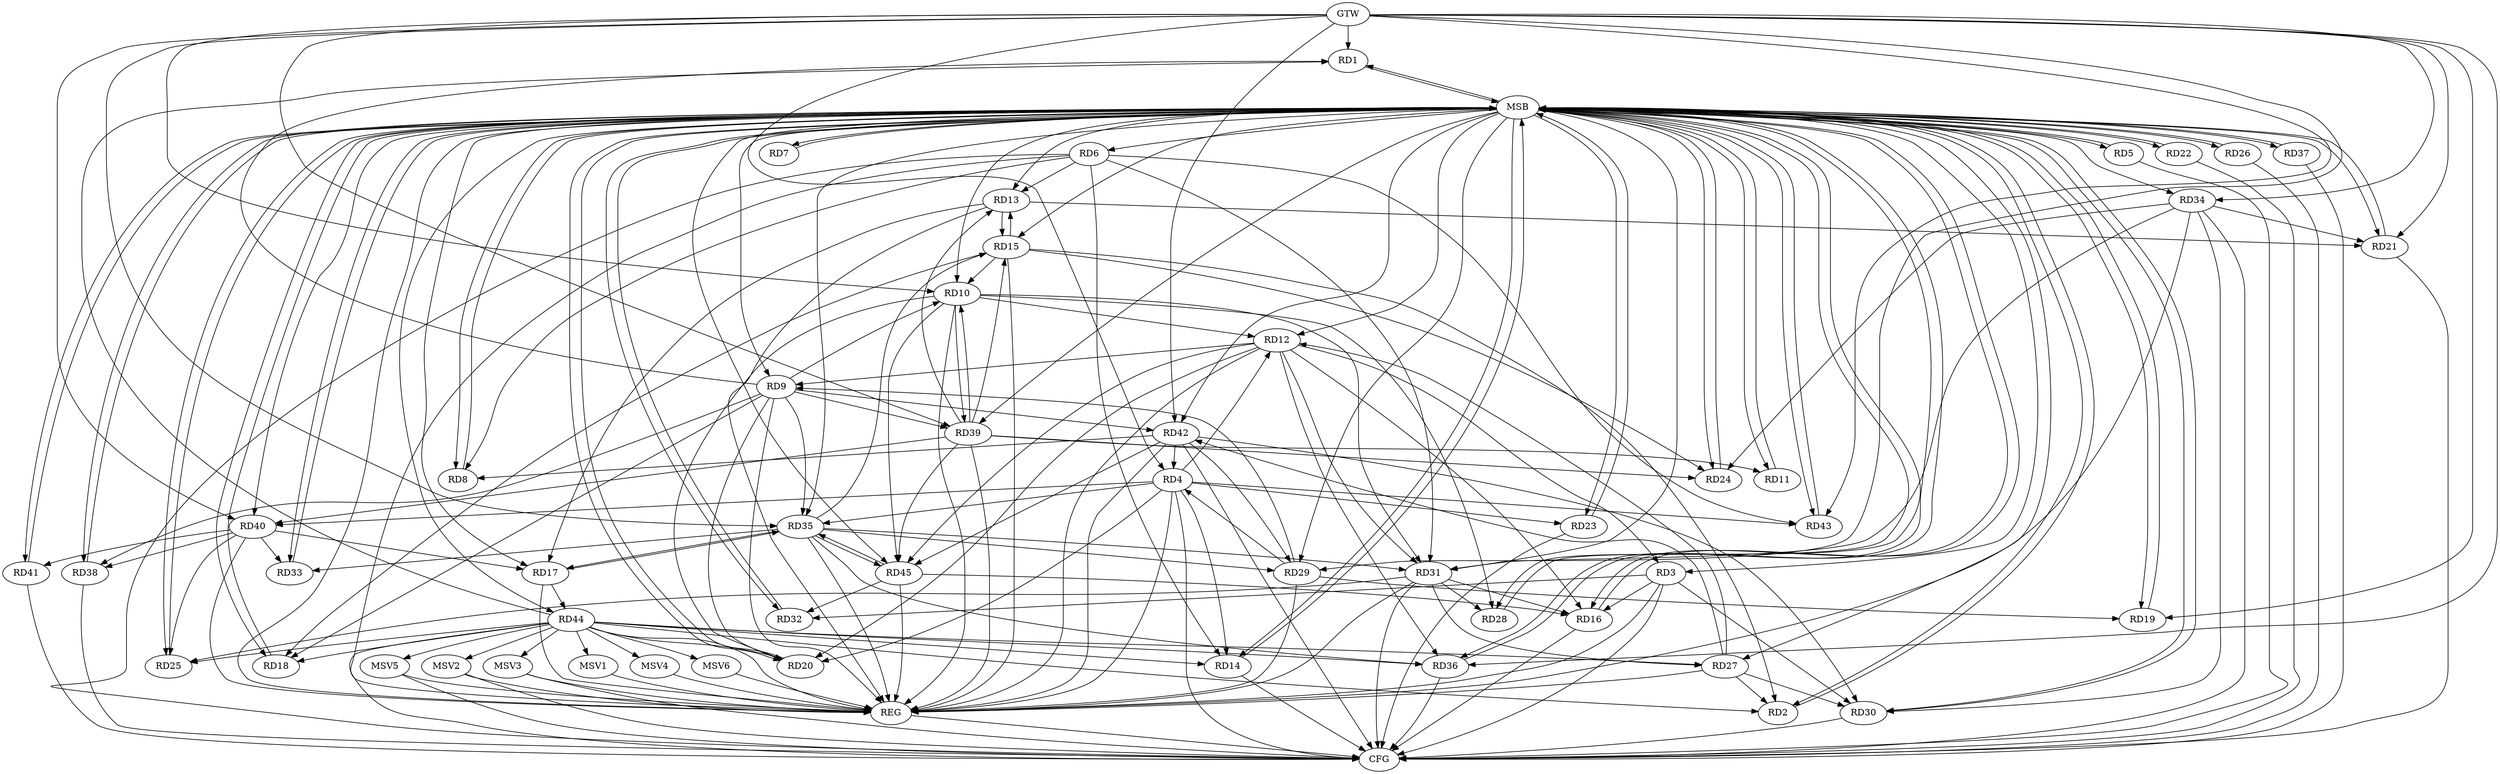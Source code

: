 strict digraph G {
  RD1 [ label="RD1" ];
  RD2 [ label="RD2" ];
  RD3 [ label="RD3" ];
  RD4 [ label="RD4" ];
  RD5 [ label="RD5" ];
  RD6 [ label="RD6" ];
  RD7 [ label="RD7" ];
  RD8 [ label="RD8" ];
  RD9 [ label="RD9" ];
  RD10 [ label="RD10" ];
  RD11 [ label="RD11" ];
  RD12 [ label="RD12" ];
  RD13 [ label="RD13" ];
  RD14 [ label="RD14" ];
  RD15 [ label="RD15" ];
  RD16 [ label="RD16" ];
  RD17 [ label="RD17" ];
  RD18 [ label="RD18" ];
  RD19 [ label="RD19" ];
  RD20 [ label="RD20" ];
  RD21 [ label="RD21" ];
  RD22 [ label="RD22" ];
  RD23 [ label="RD23" ];
  RD24 [ label="RD24" ];
  RD25 [ label="RD25" ];
  RD26 [ label="RD26" ];
  RD27 [ label="RD27" ];
  RD28 [ label="RD28" ];
  RD29 [ label="RD29" ];
  RD30 [ label="RD30" ];
  RD31 [ label="RD31" ];
  RD32 [ label="RD32" ];
  RD33 [ label="RD33" ];
  RD34 [ label="RD34" ];
  RD35 [ label="RD35" ];
  RD36 [ label="RD36" ];
  RD37 [ label="RD37" ];
  RD38 [ label="RD38" ];
  RD39 [ label="RD39" ];
  RD40 [ label="RD40" ];
  RD41 [ label="RD41" ];
  RD42 [ label="RD42" ];
  RD43 [ label="RD43" ];
  RD44 [ label="RD44" ];
  RD45 [ label="RD45" ];
  GTW [ label="GTW" ];
  REG [ label="REG" ];
  MSB [ label="MSB" ];
  CFG [ label="CFG" ];
  MSV1 [ label="MSV1" ];
  MSV2 [ label="MSV2" ];
  MSV3 [ label="MSV3" ];
  MSV4 [ label="MSV4" ];
  MSV5 [ label="MSV5" ];
  MSV6 [ label="MSV6" ];
  RD9 -> RD1;
  RD44 -> RD1;
  RD15 -> RD2;
  RD27 -> RD2;
  RD44 -> RD2;
  RD12 -> RD3;
  RD3 -> RD16;
  RD3 -> RD30;
  RD3 -> RD32;
  RD4 -> RD12;
  RD4 -> RD14;
  RD4 -> RD20;
  RD4 -> RD23;
  RD29 -> RD4;
  RD4 -> RD35;
  RD4 -> RD40;
  RD42 -> RD4;
  RD4 -> RD43;
  RD6 -> RD8;
  RD6 -> RD13;
  RD6 -> RD14;
  RD6 -> RD31;
  RD6 -> RD43;
  RD42 -> RD8;
  RD9 -> RD10;
  RD12 -> RD9;
  RD9 -> RD18;
  RD9 -> RD20;
  RD29 -> RD9;
  RD9 -> RD35;
  RD9 -> RD38;
  RD9 -> RD39;
  RD9 -> RD42;
  RD10 -> RD12;
  RD15 -> RD10;
  RD10 -> RD20;
  RD10 -> RD28;
  RD10 -> RD31;
  RD10 -> RD39;
  RD39 -> RD10;
  RD10 -> RD45;
  RD39 -> RD11;
  RD12 -> RD16;
  RD12 -> RD20;
  RD27 -> RD12;
  RD12 -> RD31;
  RD12 -> RD36;
  RD12 -> RD45;
  RD13 -> RD15;
  RD15 -> RD13;
  RD13 -> RD17;
  RD13 -> RD21;
  RD39 -> RD13;
  RD44 -> RD14;
  RD15 -> RD18;
  RD15 -> RD24;
  RD35 -> RD15;
  RD39 -> RD15;
  RD31 -> RD16;
  RD45 -> RD16;
  RD17 -> RD35;
  RD35 -> RD17;
  RD40 -> RD17;
  RD17 -> RD44;
  RD44 -> RD18;
  RD29 -> RD19;
  RD44 -> RD20;
  RD34 -> RD21;
  RD34 -> RD24;
  RD39 -> RD24;
  RD31 -> RD25;
  RD40 -> RD25;
  RD44 -> RD25;
  RD27 -> RD30;
  RD31 -> RD27;
  RD27 -> RD42;
  RD44 -> RD27;
  RD31 -> RD28;
  RD35 -> RD29;
  RD42 -> RD29;
  RD34 -> RD30;
  RD42 -> RD30;
  RD34 -> RD31;
  RD35 -> RD31;
  RD45 -> RD32;
  RD35 -> RD33;
  RD40 -> RD33;
  RD35 -> RD36;
  RD35 -> RD45;
  RD45 -> RD35;
  RD44 -> RD36;
  RD40 -> RD38;
  RD39 -> RD40;
  RD39 -> RD45;
  RD40 -> RD41;
  RD42 -> RD45;
  GTW -> RD10;
  GTW -> RD35;
  GTW -> RD43;
  GTW -> RD21;
  GTW -> RD4;
  GTW -> RD42;
  GTW -> RD1;
  GTW -> RD36;
  GTW -> RD19;
  GTW -> RD34;
  GTW -> RD40;
  GTW -> RD29;
  GTW -> RD39;
  RD3 -> REG;
  RD4 -> REG;
  RD6 -> REG;
  RD9 -> REG;
  RD10 -> REG;
  RD12 -> REG;
  RD13 -> REG;
  RD15 -> REG;
  RD17 -> REG;
  RD27 -> REG;
  RD29 -> REG;
  RD31 -> REG;
  RD34 -> REG;
  RD35 -> REG;
  RD39 -> REG;
  RD40 -> REG;
  RD42 -> REG;
  RD44 -> REG;
  RD45 -> REG;
  RD1 -> MSB;
  MSB -> RD2;
  MSB -> RD6;
  MSB -> RD41;
  MSB -> RD43;
  MSB -> REG;
  RD2 -> MSB;
  MSB -> RD7;
  MSB -> RD20;
  MSB -> RD22;
  MSB -> RD32;
  MSB -> RD42;
  RD5 -> MSB;
  MSB -> RD12;
  MSB -> RD38;
  RD7 -> MSB;
  MSB -> RD16;
  MSB -> RD19;
  MSB -> RD25;
  MSB -> RD35;
  MSB -> RD44;
  RD8 -> MSB;
  MSB -> RD9;
  MSB -> RD14;
  MSB -> RD31;
  RD11 -> MSB;
  MSB -> RD17;
  MSB -> RD18;
  MSB -> RD23;
  MSB -> RD34;
  MSB -> RD45;
  RD14 -> MSB;
  MSB -> RD8;
  MSB -> RD40;
  RD16 -> MSB;
  MSB -> RD5;
  MSB -> RD24;
  MSB -> RD29;
  RD18 -> MSB;
  MSB -> RD15;
  MSB -> RD30;
  RD19 -> MSB;
  MSB -> RD3;
  MSB -> RD11;
  MSB -> RD21;
  RD20 -> MSB;
  MSB -> RD28;
  MSB -> RD36;
  RD21 -> MSB;
  MSB -> RD1;
  MSB -> RD26;
  RD22 -> MSB;
  MSB -> RD37;
  RD23 -> MSB;
  RD24 -> MSB;
  RD25 -> MSB;
  MSB -> RD39;
  RD26 -> MSB;
  RD28 -> MSB;
  MSB -> RD13;
  MSB -> RD27;
  RD30 -> MSB;
  RD32 -> MSB;
  RD33 -> MSB;
  RD36 -> MSB;
  RD37 -> MSB;
  RD38 -> MSB;
  MSB -> RD10;
  MSB -> RD33;
  RD41 -> MSB;
  RD43 -> MSB;
  RD26 -> CFG;
  RD30 -> CFG;
  RD36 -> CFG;
  RD37 -> CFG;
  RD34 -> CFG;
  RD44 -> CFG;
  RD5 -> CFG;
  RD21 -> CFG;
  RD41 -> CFG;
  RD22 -> CFG;
  RD42 -> CFG;
  RD6 -> CFG;
  RD38 -> CFG;
  RD14 -> CFG;
  RD23 -> CFG;
  RD3 -> CFG;
  RD31 -> CFG;
  RD4 -> CFG;
  RD16 -> CFG;
  REG -> CFG;
  RD44 -> MSV1;
  RD44 -> MSV2;
  RD44 -> MSV3;
  RD44 -> MSV4;
  RD44 -> MSV5;
  MSV1 -> REG;
  MSV2 -> REG;
  MSV2 -> CFG;
  MSV3 -> REG;
  MSV3 -> CFG;
  MSV4 -> REG;
  MSV5 -> REG;
  MSV5 -> CFG;
  RD44 -> MSV6;
  MSV6 -> REG;
}
